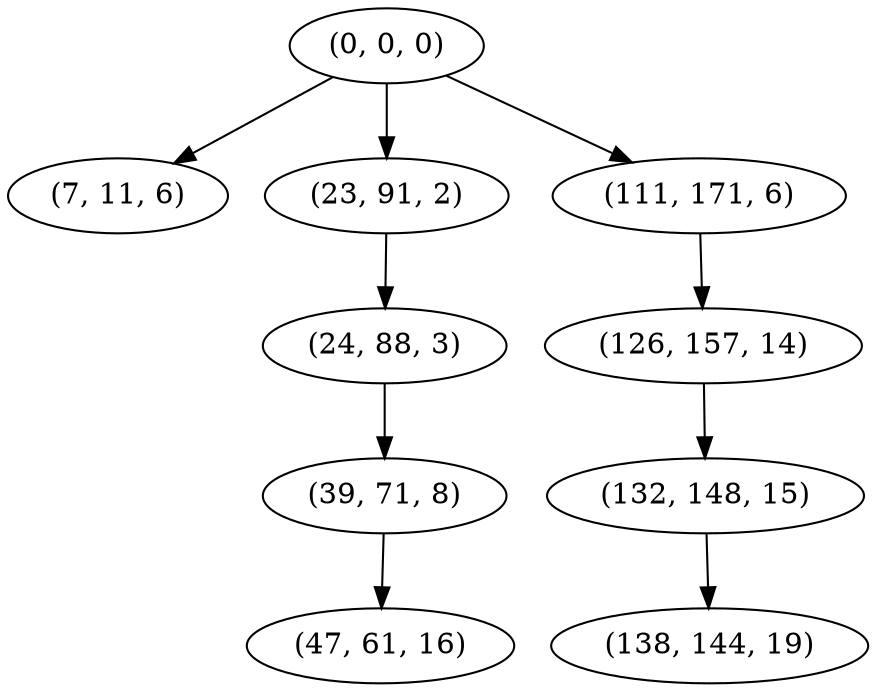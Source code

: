 digraph tree {
    "(0, 0, 0)";
    "(7, 11, 6)";
    "(23, 91, 2)";
    "(24, 88, 3)";
    "(39, 71, 8)";
    "(47, 61, 16)";
    "(111, 171, 6)";
    "(126, 157, 14)";
    "(132, 148, 15)";
    "(138, 144, 19)";
    "(0, 0, 0)" -> "(7, 11, 6)";
    "(0, 0, 0)" -> "(23, 91, 2)";
    "(0, 0, 0)" -> "(111, 171, 6)";
    "(23, 91, 2)" -> "(24, 88, 3)";
    "(24, 88, 3)" -> "(39, 71, 8)";
    "(39, 71, 8)" -> "(47, 61, 16)";
    "(111, 171, 6)" -> "(126, 157, 14)";
    "(126, 157, 14)" -> "(132, 148, 15)";
    "(132, 148, 15)" -> "(138, 144, 19)";
}
